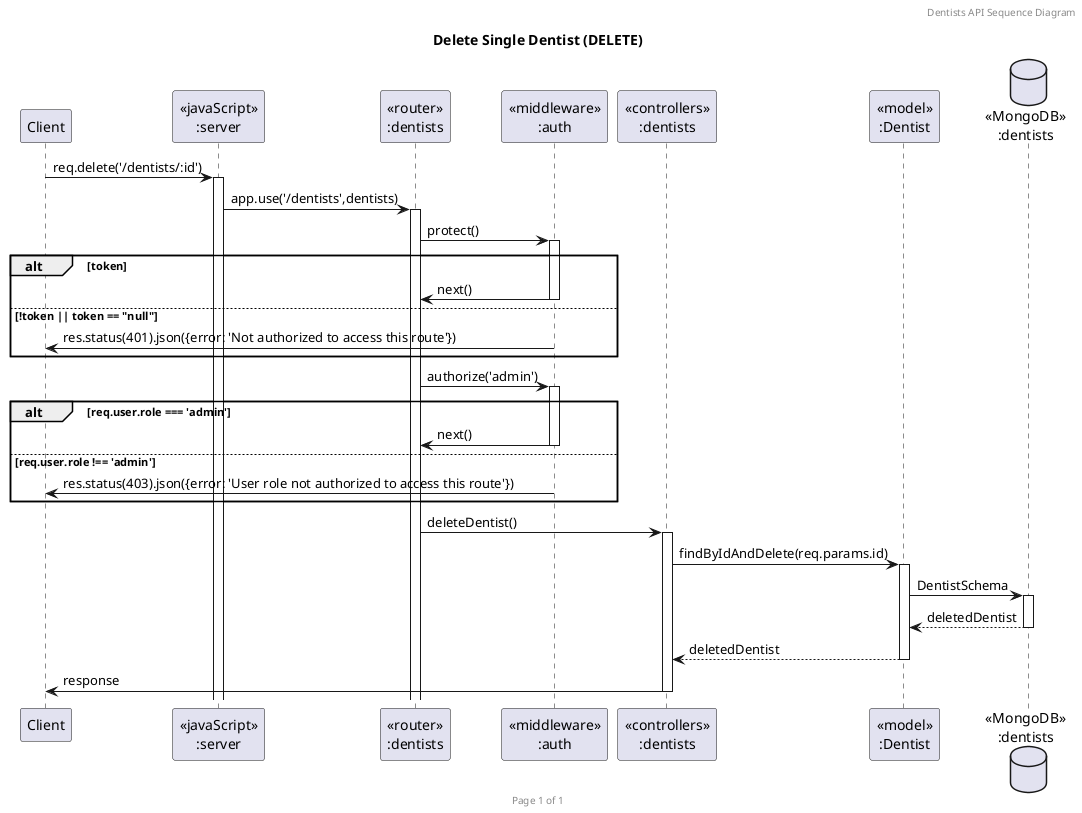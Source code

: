 @startuml Delete Single Dentist (DELETE)

header Dentists API Sequence Diagram
footer Page %page% of %lastpage%
title "Delete Single Dentist (DELETE)"

participant "Client" as client
participant "<<javaScript>>\n:server" as server
participant "<<router>>\n:dentists" as routerDentists
participant "<<middleware>>\n:auth" as middlewareAuth
participant "<<controllers>>\n:dentists" as controllersDentists
participant "<<model>>\n:Dentist" as modelDentist
database "<<MongoDB>>\n:dentists" as DentistsDatabase

client->server ++:req.delete('/dentists/:id')
server->routerDentists ++:app.use('/dentists',dentists)
routerDentists -> middlewareAuth ++:protect()
alt token
    middlewareAuth -> routerDentists --:next()
else !token || token == "null"
    middlewareAuth -> client --:res.status(401).json({error: 'Not authorized to access this route'})
end

routerDentists -> middlewareAuth ++:authorize('admin')
alt req.user.role === 'admin'
    middlewareAuth -> routerDentists --:next()
else req.user.role !== 'admin'
    middlewareAuth -> client --:res.status(403).json({error: 'User role not authorized to access this route'})
end

routerDentists -> controllersDentists ++:deleteDentist()
controllersDentists->modelDentist ++:findByIdAndDelete(req.params.id)
modelDentist ->DentistsDatabase ++: DentistSchema
DentistsDatabase --> modelDentist --: deletedDentist
controllersDentists <-- modelDentist --:deletedDentist
controllersDentists->client --:response

@enduml